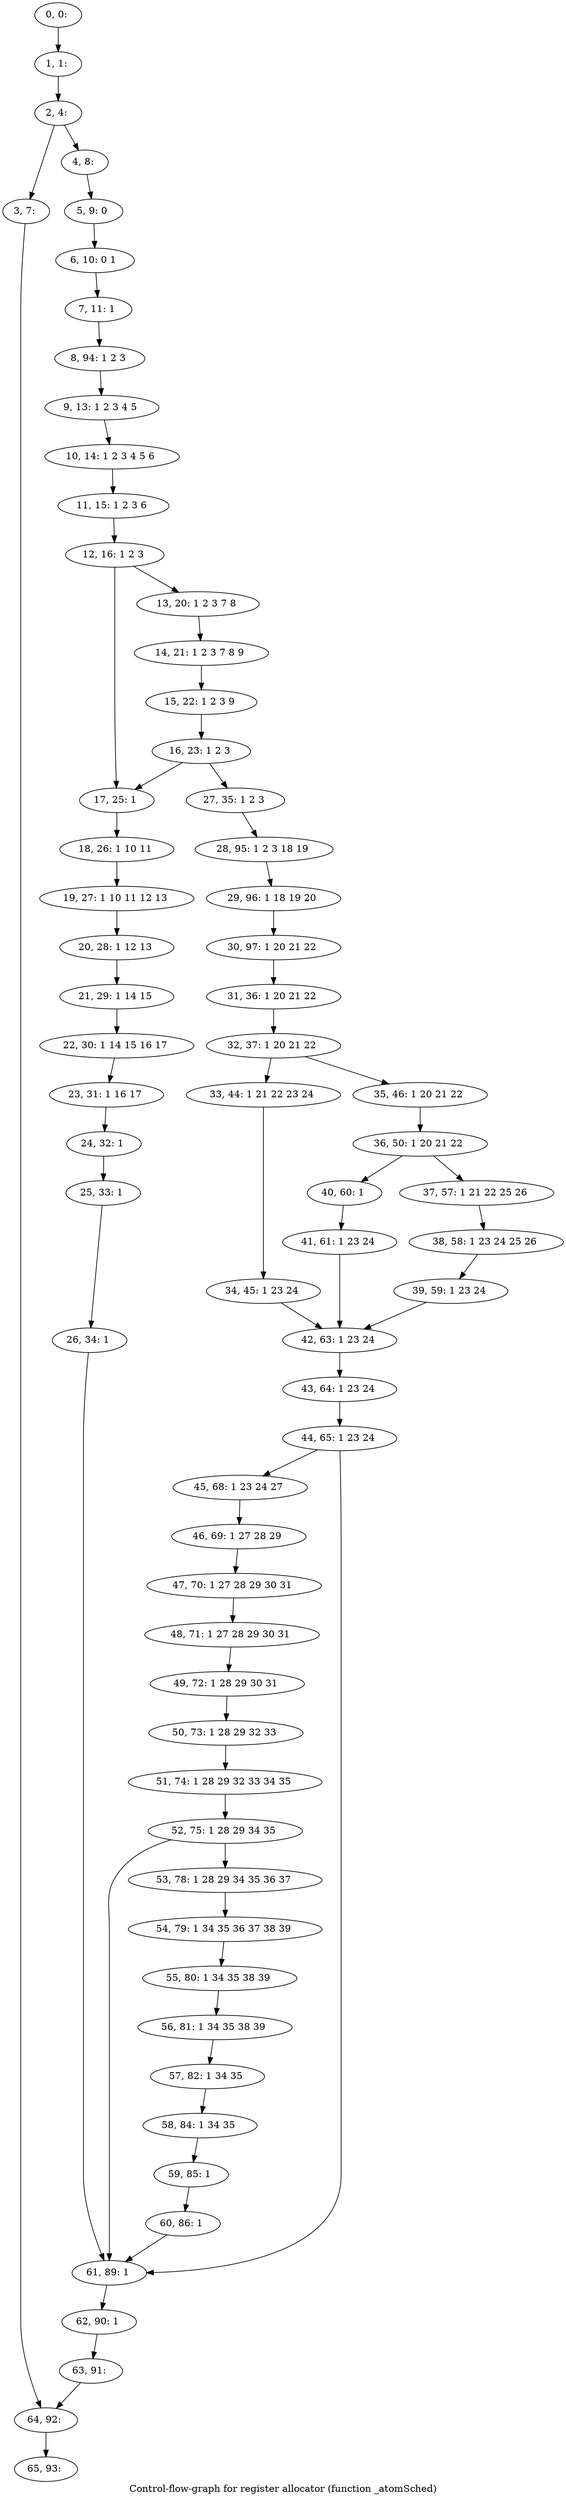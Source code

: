 digraph G {
graph [label="Control-flow-graph for register allocator (function _atomSched)"]
0[label="0, 0: "];
1[label="1, 1: "];
2[label="2, 4: "];
3[label="3, 7: "];
4[label="4, 8: "];
5[label="5, 9: 0 "];
6[label="6, 10: 0 1 "];
7[label="7, 11: 1 "];
8[label="8, 94: 1 2 3 "];
9[label="9, 13: 1 2 3 4 5 "];
10[label="10, 14: 1 2 3 4 5 6 "];
11[label="11, 15: 1 2 3 6 "];
12[label="12, 16: 1 2 3 "];
13[label="13, 20: 1 2 3 7 8 "];
14[label="14, 21: 1 2 3 7 8 9 "];
15[label="15, 22: 1 2 3 9 "];
16[label="16, 23: 1 2 3 "];
17[label="17, 25: 1 "];
18[label="18, 26: 1 10 11 "];
19[label="19, 27: 1 10 11 12 13 "];
20[label="20, 28: 1 12 13 "];
21[label="21, 29: 1 14 15 "];
22[label="22, 30: 1 14 15 16 17 "];
23[label="23, 31: 1 16 17 "];
24[label="24, 32: 1 "];
25[label="25, 33: 1 "];
26[label="26, 34: 1 "];
27[label="27, 35: 1 2 3 "];
28[label="28, 95: 1 2 3 18 19 "];
29[label="29, 96: 1 18 19 20 "];
30[label="30, 97: 1 20 21 22 "];
31[label="31, 36: 1 20 21 22 "];
32[label="32, 37: 1 20 21 22 "];
33[label="33, 44: 1 21 22 23 24 "];
34[label="34, 45: 1 23 24 "];
35[label="35, 46: 1 20 21 22 "];
36[label="36, 50: 1 20 21 22 "];
37[label="37, 57: 1 21 22 25 26 "];
38[label="38, 58: 1 23 24 25 26 "];
39[label="39, 59: 1 23 24 "];
40[label="40, 60: 1 "];
41[label="41, 61: 1 23 24 "];
42[label="42, 63: 1 23 24 "];
43[label="43, 64: 1 23 24 "];
44[label="44, 65: 1 23 24 "];
45[label="45, 68: 1 23 24 27 "];
46[label="46, 69: 1 27 28 29 "];
47[label="47, 70: 1 27 28 29 30 31 "];
48[label="48, 71: 1 27 28 29 30 31 "];
49[label="49, 72: 1 28 29 30 31 "];
50[label="50, 73: 1 28 29 32 33 "];
51[label="51, 74: 1 28 29 32 33 34 35 "];
52[label="52, 75: 1 28 29 34 35 "];
53[label="53, 78: 1 28 29 34 35 36 37 "];
54[label="54, 79: 1 34 35 36 37 38 39 "];
55[label="55, 80: 1 34 35 38 39 "];
56[label="56, 81: 1 34 35 38 39 "];
57[label="57, 82: 1 34 35 "];
58[label="58, 84: 1 34 35 "];
59[label="59, 85: 1 "];
60[label="60, 86: 1 "];
61[label="61, 89: 1 "];
62[label="62, 90: 1 "];
63[label="63, 91: "];
64[label="64, 92: "];
65[label="65, 93: "];
0->1 ;
1->2 ;
2->3 ;
2->4 ;
3->64 ;
4->5 ;
5->6 ;
6->7 ;
7->8 ;
8->9 ;
9->10 ;
10->11 ;
11->12 ;
12->13 ;
12->17 ;
13->14 ;
14->15 ;
15->16 ;
16->17 ;
16->27 ;
17->18 ;
18->19 ;
19->20 ;
20->21 ;
21->22 ;
22->23 ;
23->24 ;
24->25 ;
25->26 ;
26->61 ;
27->28 ;
28->29 ;
29->30 ;
30->31 ;
31->32 ;
32->33 ;
32->35 ;
33->34 ;
34->42 ;
35->36 ;
36->37 ;
36->40 ;
37->38 ;
38->39 ;
39->42 ;
40->41 ;
41->42 ;
42->43 ;
43->44 ;
44->45 ;
44->61 ;
45->46 ;
46->47 ;
47->48 ;
48->49 ;
49->50 ;
50->51 ;
51->52 ;
52->53 ;
52->61 ;
53->54 ;
54->55 ;
55->56 ;
56->57 ;
57->58 ;
58->59 ;
59->60 ;
60->61 ;
61->62 ;
62->63 ;
63->64 ;
64->65 ;
}
